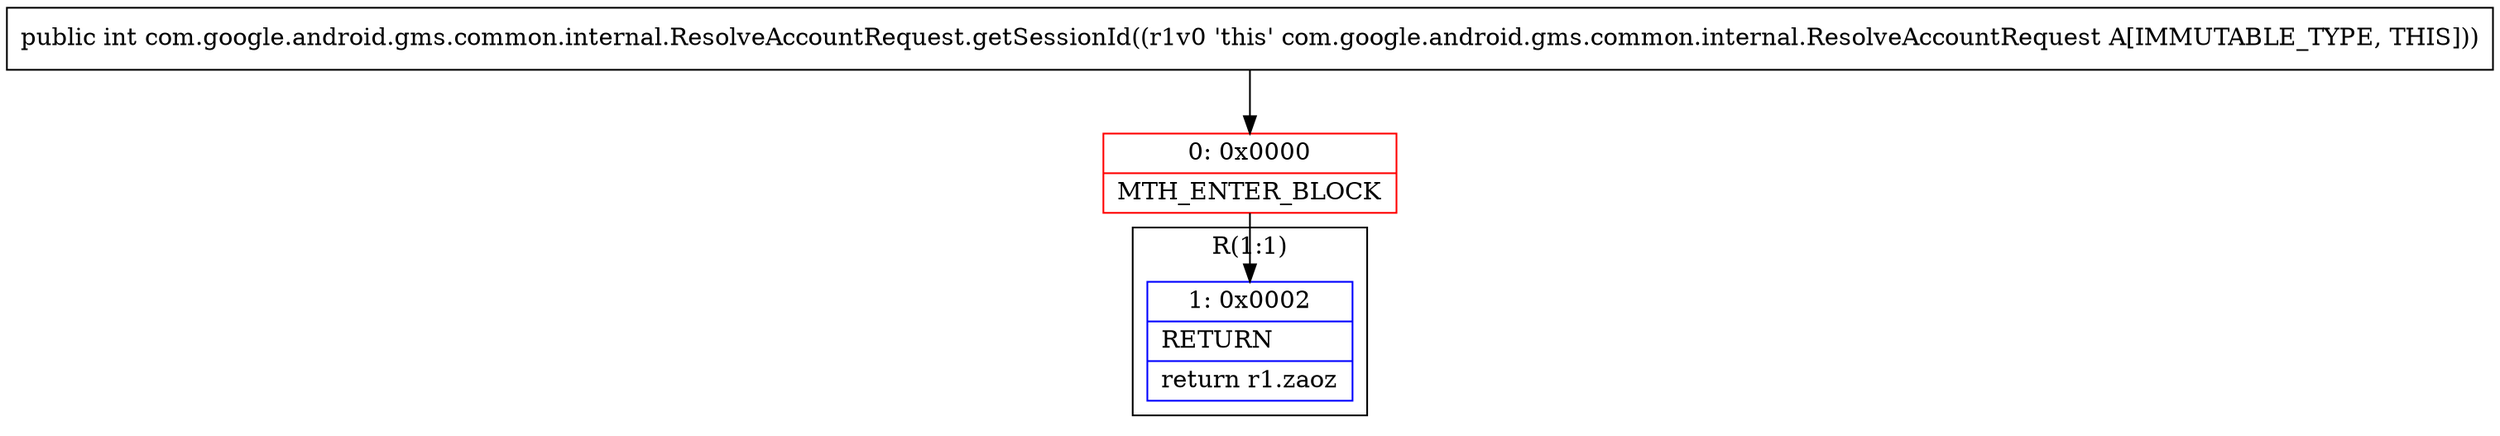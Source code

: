 digraph "CFG forcom.google.android.gms.common.internal.ResolveAccountRequest.getSessionId()I" {
subgraph cluster_Region_1975117034 {
label = "R(1:1)";
node [shape=record,color=blue];
Node_1 [shape=record,label="{1\:\ 0x0002|RETURN\l|return r1.zaoz\l}"];
}
Node_0 [shape=record,color=red,label="{0\:\ 0x0000|MTH_ENTER_BLOCK\l}"];
MethodNode[shape=record,label="{public int com.google.android.gms.common.internal.ResolveAccountRequest.getSessionId((r1v0 'this' com.google.android.gms.common.internal.ResolveAccountRequest A[IMMUTABLE_TYPE, THIS])) }"];
MethodNode -> Node_0;
Node_0 -> Node_1;
}

